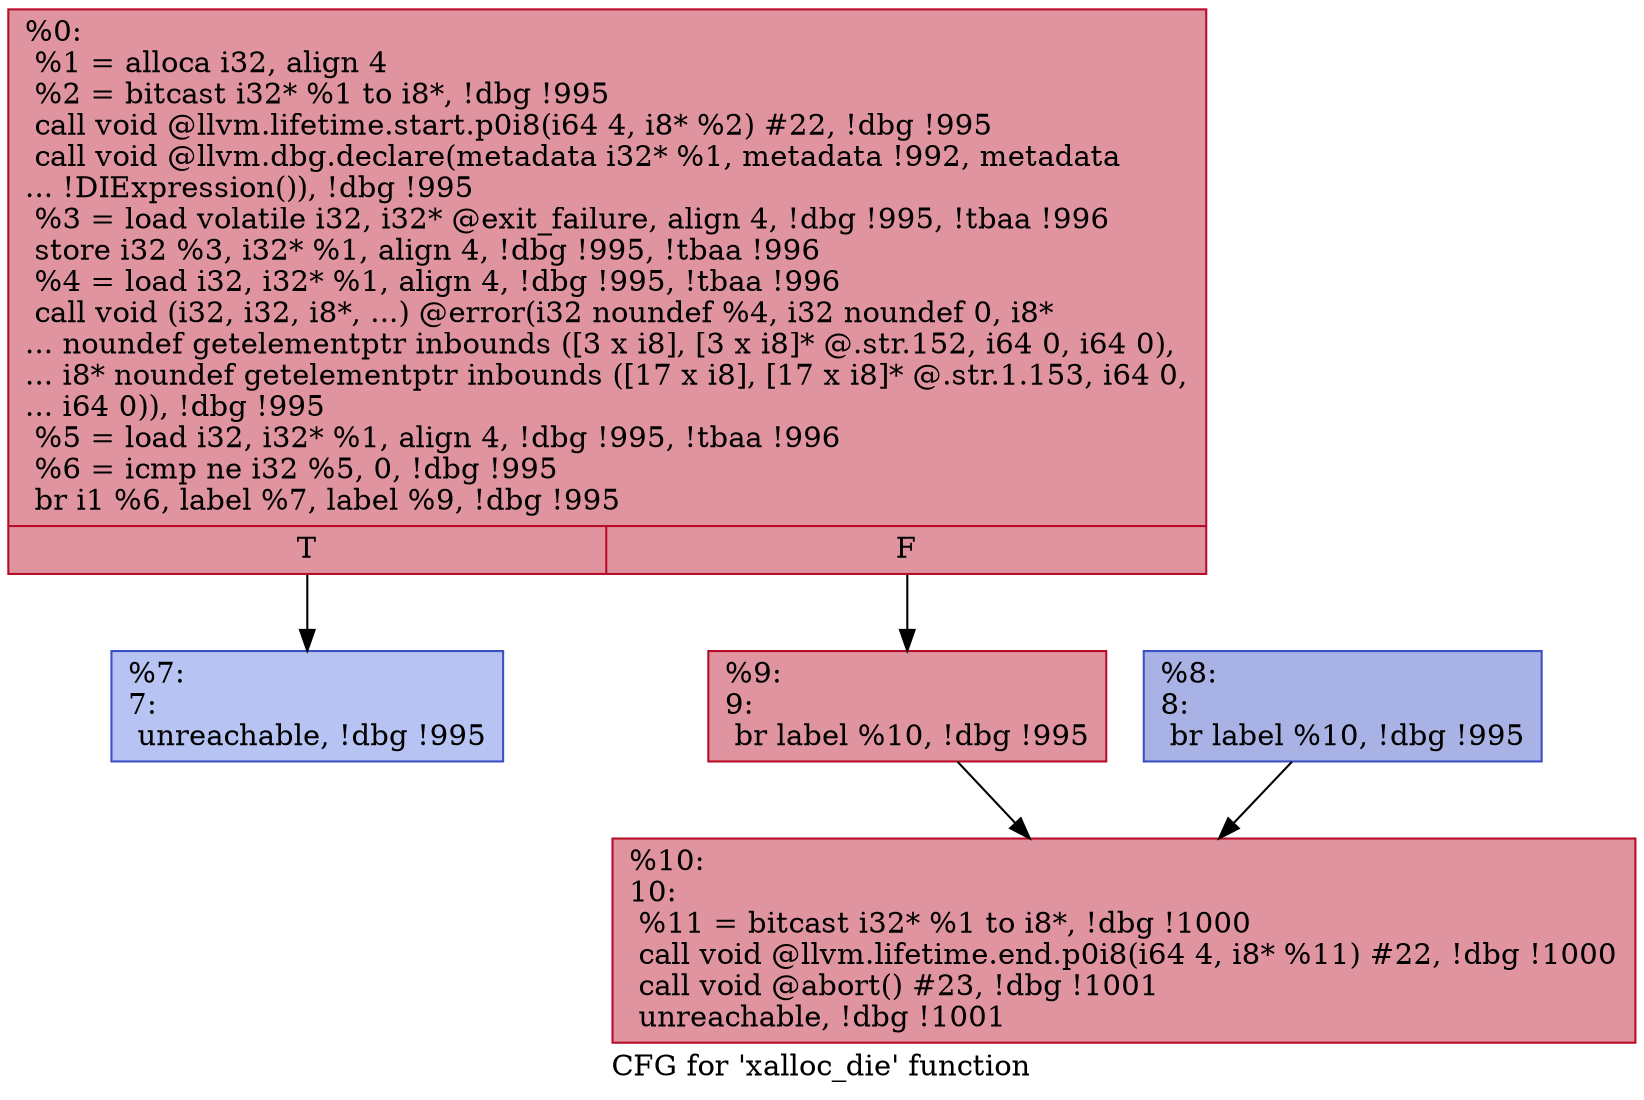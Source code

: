 digraph "CFG for 'xalloc_die' function" {
	label="CFG for 'xalloc_die' function";

	Node0x12951a0 [shape=record,color="#b70d28ff", style=filled, fillcolor="#b70d2870",label="{%0:\l  %1 = alloca i32, align 4\l  %2 = bitcast i32* %1 to i8*, !dbg !995\l  call void @llvm.lifetime.start.p0i8(i64 4, i8* %2) #22, !dbg !995\l  call void @llvm.dbg.declare(metadata i32* %1, metadata !992, metadata\l... !DIExpression()), !dbg !995\l  %3 = load volatile i32, i32* @exit_failure, align 4, !dbg !995, !tbaa !996\l  store i32 %3, i32* %1, align 4, !dbg !995, !tbaa !996\l  %4 = load i32, i32* %1, align 4, !dbg !995, !tbaa !996\l  call void (i32, i32, i8*, ...) @error(i32 noundef %4, i32 noundef 0, i8*\l... noundef getelementptr inbounds ([3 x i8], [3 x i8]* @.str.152, i64 0, i64 0),\l... i8* noundef getelementptr inbounds ([17 x i8], [17 x i8]* @.str.1.153, i64 0,\l... i64 0)), !dbg !995\l  %5 = load i32, i32* %1, align 4, !dbg !995, !tbaa !996\l  %6 = icmp ne i32 %5, 0, !dbg !995\l  br i1 %6, label %7, label %9, !dbg !995\l|{<s0>T|<s1>F}}"];
	Node0x12951a0:s0 -> Node0x1295a90;
	Node0x12951a0:s1 -> Node0x1295b30;
	Node0x1295a90 [shape=record,color="#3d50c3ff", style=filled, fillcolor="#5977e370",label="{%7:\l7:                                                \l  unreachable, !dbg !995\l}"];
	Node0x1295ae0 [shape=record,color="#3d50c3ff", style=filled, fillcolor="#3d50c370",label="{%8:\l8:                                                \l  br label %10, !dbg !995\l}"];
	Node0x1295ae0 -> Node0x1295b80;
	Node0x1295b30 [shape=record,color="#b70d28ff", style=filled, fillcolor="#b70d2870",label="{%9:\l9:                                                \l  br label %10, !dbg !995\l}"];
	Node0x1295b30 -> Node0x1295b80;
	Node0x1295b80 [shape=record,color="#b70d28ff", style=filled, fillcolor="#b70d2870",label="{%10:\l10:                                               \l  %11 = bitcast i32* %1 to i8*, !dbg !1000\l  call void @llvm.lifetime.end.p0i8(i64 4, i8* %11) #22, !dbg !1000\l  call void @abort() #23, !dbg !1001\l  unreachable, !dbg !1001\l}"];
}
